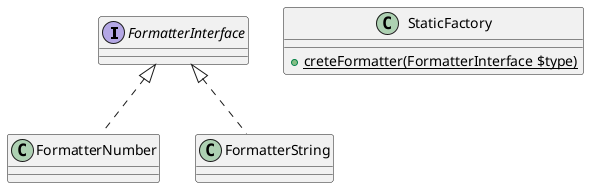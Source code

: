 @startuml
interface FormatterInterface{
}

class FormatterNumber implements FormatterInterface{
}

class FormatterString implements FormatterInterface{
}

class StaticFactory{
+ {static} creteFormatter(FormatterInterface $type)
}
@enduml